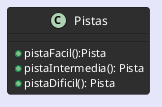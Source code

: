 @startuml

!theme reddress-darkblue
skinparam BackgroundColor lavender
skinparam ArrowColor black
skinparam ArrowThickness 1.0
skinparam RoundCorner 7
skinparam ClassAttributeFontColor FFFFFF
skinparam ClassFontSize 12
skinparam ArrowFontColor black

Class Pistas{

    + pistaFacil():Pista
    + pistaIntermedia(): Pista
    + pistaDificil(): Pista

}

@enduml